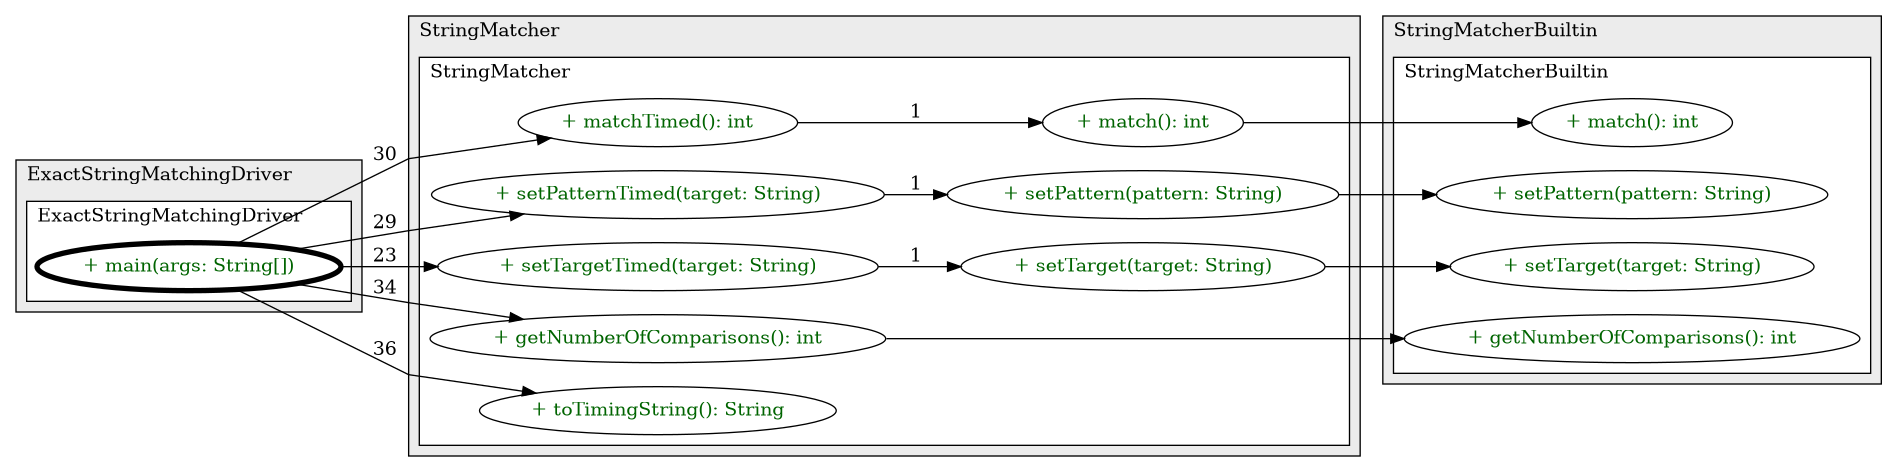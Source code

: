 @startuml

/' diagram meta data start
config=CallConfiguration;
{
  "rootMethod": "ExactStringMatchingDriver#main(String[])",
  "projectClassification": {
    "searchMode": "OpenProject", // OpenProject, AllProjects
    "includedProjects": "",
    "pathEndKeywords": "*.impl",
    "isClientPath": "",
    "isClientName": "",
    "isTestPath": "",
    "isTestName": "",
    "isMappingPath": "",
    "isMappingName": "",
    "isDataAccessPath": "",
    "isDataAccessName": "",
    "isDataStructurePath": "",
    "isDataStructureName": "",
    "isInterfaceStructuresPath": "",
    "isInterfaceStructuresName": "",
    "isEntryPointPath": "",
    "isEntryPointName": "",
    "treatFinalFieldsAsMandatory": false
  },
  "graphRestriction": {
    "classPackageExcludeFilter": "",
    "classPackageIncludeFilter": "",
    "classNameExcludeFilter": "",
    "classNameIncludeFilter": "",
    "methodNameExcludeFilter": "",
    "methodNameIncludeFilter": "",
    "removeByInheritance": "", // inheritance/annotation based filtering is done in a second step
    "removeByAnnotation": "",
    "removeByClassPackage": "", // cleanup the graph after inheritance/annotation based filtering is done
    "removeByClassName": "",
    "cutMappings": false,
    "cutEnum": false,
    "cutTests": false,
    "cutClient": false,
    "cutDataAccess": false,
    "cutInterfaceStructures": false,
    "cutDataStructures": false,
    "cutGetterAndSetter": false,
    "cutConstructors": false
  },
  "graphTraversal": {
    "forwardDepth": 5,
    "backwardDepth": 5,
    "classPackageExcludeFilter": "",
    "classPackageIncludeFilter": "",
    "classNameExcludeFilter": "",
    "classNameIncludeFilter": "",
    "methodNameExcludeFilter": "",
    "methodNameIncludeFilter": "",
    "hideMappings": false,
    "hideDataStructures": false,
    "hidePrivateMethods": false,
    "hideInterfaceCalls": false, // indirection: implementation -> interface (is hidden) -> implementation
    "onlyShowApplicationEntryPoints": false, // root node is included
    "useMethodCallsForStructureDiagram": "BothDirections" // ForwardOnly, BothDirections, No
  },
  "details": {
    "aggregation": "GroupByClass", // ByClass, GroupByClass, None
    "showMethodParametersTypes": true,
    "showMethodParametersNames": true,
    "showMethodReturnType": true,
    "showPackageLevels": 10,
    "showCallOrder": true,
    "edgeMode": "TypesAndMethods", // TypesOnly, MethodsOnly, TypesAndMethods, MethodsAndDirectTypeUsage
    "showDetailedClassStructure": true
  },
  "rootClass": "ExactStringMatchingDriver",
  "extensionCallbackMethod": "" // qualified.class.name#methodName - signature: public static String method(String)
}
diagram meta data end '/



digraph g {
    rankdir="LR"
    splines=polyline
    

'nodes 
subgraph cluster_1732832193 { 
   	label=StringMatcher
	labeljust=l
	fillcolor="#ececec"
	style=filled
   
   subgraph cluster_794815572 { 
   	label=StringMatcher
	labeljust=l
	fillcolor=white
	style=filled
   
   StringMatcher1732832193XXXgetNumberOfComparisons0[
	label="+ getNumberOfComparisons(): int"
	style=filled
	fillcolor=white
	tooltip="StringMatcher

&#10;  The number of character comparisons (or tests) performed in finding the pattern in the&#10;  target text.&#10; &#10;  @return the number of comparisons&#10; "
	fontcolor=darkgreen
];

StringMatcher1732832193XXXmatch0[
	label="+ match(): int"
	style=filled
	fillcolor=white
	tooltip="StringMatcher

&#10;  Match the pattern in the target text.&#10; &#10;  @return the first position of the pattern in text, -1 otherwise&#10; "
	fontcolor=darkgreen
];

StringMatcher1732832193XXXmatchTimed0[
	label="+ matchTimed(): int"
	style=filled
	fillcolor=white
	tooltip="StringMatcher

&#10;  Calls \<code\>match\</code\> and times how long this operations takes.&#10; &#10;  @return the index of the first occurrence of pattern in target, -1 otherwise&#10; "
	fontcolor=darkgreen
];

StringMatcher1732832193XXXsetPattern1808118735[
	label="+ setPattern(pattern: String)"
	style=filled
	fillcolor=white
	tooltip="StringMatcher

&#10;  Set the pattern text (the smaller one) to search for in the target text (the longer one).&#10; &#10;  @param pattern the pattern text&#10; "
	fontcolor=darkgreen
];

StringMatcher1732832193XXXsetPatternTimed1808118735[
	label="+ setPatternTimed(target: String)"
	style=filled
	fillcolor=white
	tooltip="StringMatcher

&#10;  Sets the pattern (calls \<code\>setPattern\</code\>) and times how long this operations takes.&#10;  @param target the target text&#10; "
	fontcolor=darkgreen
];

StringMatcher1732832193XXXsetTarget1808118735[
	label="+ setTarget(target: String)"
	style=filled
	fillcolor=white
	tooltip="StringMatcher

&#10;  Set the target text (the longer one) to be search.&#10; &#10;  @param target the target text&#10; "
	fontcolor=darkgreen
];

StringMatcher1732832193XXXsetTargetTimed1808118735[
	label="+ setTargetTimed(target: String)"
	style=filled
	fillcolor=white
	tooltip="StringMatcher

&#10;  Sets the target (calls \<code\>setTarget\</code\>) and times how long this operations takes.&#10; &#10;  @param target the target text&#10; "
	fontcolor=darkgreen
];

StringMatcher1732832193XXXtoTimingString0[
	label="+ toTimingString(): String"
	style=filled
	fillcolor=white
	tooltip="StringMatcher

null"
	fontcolor=darkgreen
];
} 
} 

subgraph cluster_1793925749 { 
   	label=ExactStringMatchingDriver
	labeljust=l
	fillcolor="#ececec"
	style=filled
   
   subgraph cluster_585980988 { 
   	label=ExactStringMatchingDriver
	labeljust=l
	fillcolor=white
	style=filled
   
   ExactStringMatchingDriver1793925749XXXmain1859653459[
	label="+ main(args: String[])"
	style=filled
	fillcolor=white
	tooltip="ExactStringMatchingDriver

&#10;  Example commands:&#10;  repaper.txt, builtin, verbose&#10;  repaper.txt, bruteforce, verbose&#10;  repaper.txt, bm, verbose&#10;  repaper.txt, kmp, verbose&#10; &#10;  @param args the command line arguments&#10; "
	penwidth=4
	fontcolor=darkgreen
];
} 
} 

subgraph cluster_844608222 { 
   	label=StringMatcherBuiltin
	labeljust=l
	fillcolor="#ececec"
	style=filled
   
   subgraph cluster_211745170 { 
   	label=StringMatcherBuiltin
	labeljust=l
	fillcolor=white
	style=filled
   
   StringMatcherBuiltin844608222XXXgetNumberOfComparisons0[
	label="+ getNumberOfComparisons(): int"
	style=filled
	fillcolor=white
	tooltip="StringMatcherBuiltin

&#10;  The number of character comparisons (or tests) performed in finding the pattern in the&#10;  target text.&#10; &#10;  @return the number of comparisons&#10; "
	fontcolor=darkgreen
];

StringMatcherBuiltin844608222XXXmatch0[
	label="+ match(): int"
	style=filled
	fillcolor=white
	tooltip="StringMatcherBuiltin

&#10;  Match the pattern in the target text.&#10; &#10;  @return the first position of the pattern in text, -1 otherwise&#10; "
	fontcolor=darkgreen
];

StringMatcherBuiltin844608222XXXsetPattern1808118735[
	label="+ setPattern(pattern: String)"
	style=filled
	fillcolor=white
	tooltip="StringMatcherBuiltin

&#10;  Set the pattern text (the smaller one) to search for in the target text (the longer one).&#10; &#10;  @param pattern the pattern text&#10; "
	fontcolor=darkgreen
];

StringMatcherBuiltin844608222XXXsetTarget1808118735[
	label="+ setTarget(target: String)"
	style=filled
	fillcolor=white
	tooltip="StringMatcherBuiltin

&#10;  Set the target text (the longer one) to be search.&#10; &#10;  @param target the target text&#10; "
	fontcolor=darkgreen
];
} 
} 

'edges    
ExactStringMatchingDriver1793925749XXXmain1859653459 -> StringMatcher1732832193XXXgetNumberOfComparisons0[label=34];
ExactStringMatchingDriver1793925749XXXmain1859653459 -> StringMatcher1732832193XXXmatchTimed0[label=30];
ExactStringMatchingDriver1793925749XXXmain1859653459 -> StringMatcher1732832193XXXsetPatternTimed1808118735[label=29];
ExactStringMatchingDriver1793925749XXXmain1859653459 -> StringMatcher1732832193XXXsetTargetTimed1808118735[label=23];
ExactStringMatchingDriver1793925749XXXmain1859653459 -> StringMatcher1732832193XXXtoTimingString0[label=36];
StringMatcher1732832193XXXgetNumberOfComparisons0 -> StringMatcherBuiltin844608222XXXgetNumberOfComparisons0;
StringMatcher1732832193XXXmatch0 -> StringMatcherBuiltin844608222XXXmatch0;
StringMatcher1732832193XXXmatchTimed0 -> StringMatcher1732832193XXXmatch0[label=1];
StringMatcher1732832193XXXsetPattern1808118735 -> StringMatcherBuiltin844608222XXXsetPattern1808118735;
StringMatcher1732832193XXXsetPatternTimed1808118735 -> StringMatcher1732832193XXXsetPattern1808118735[label=1];
StringMatcher1732832193XXXsetTarget1808118735 -> StringMatcherBuiltin844608222XXXsetTarget1808118735;
StringMatcher1732832193XXXsetTargetTimed1808118735 -> StringMatcher1732832193XXXsetTarget1808118735[label=1];
    
}
@enduml